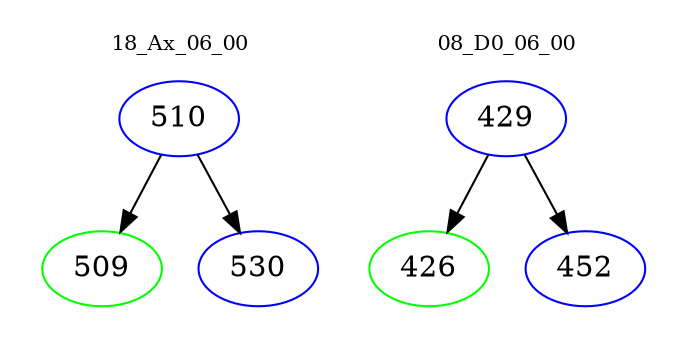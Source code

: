 digraph{
subgraph cluster_0 {
color = white
label = "18_Ax_06_00";
fontsize=10;
T0_510 [label="510", color="blue"]
T0_510 -> T0_509 [color="black"]
T0_509 [label="509", color="green"]
T0_510 -> T0_530 [color="black"]
T0_530 [label="530", color="blue"]
}
subgraph cluster_1 {
color = white
label = "08_D0_06_00";
fontsize=10;
T1_429 [label="429", color="blue"]
T1_429 -> T1_426 [color="black"]
T1_426 [label="426", color="green"]
T1_429 -> T1_452 [color="black"]
T1_452 [label="452", color="blue"]
}
}
